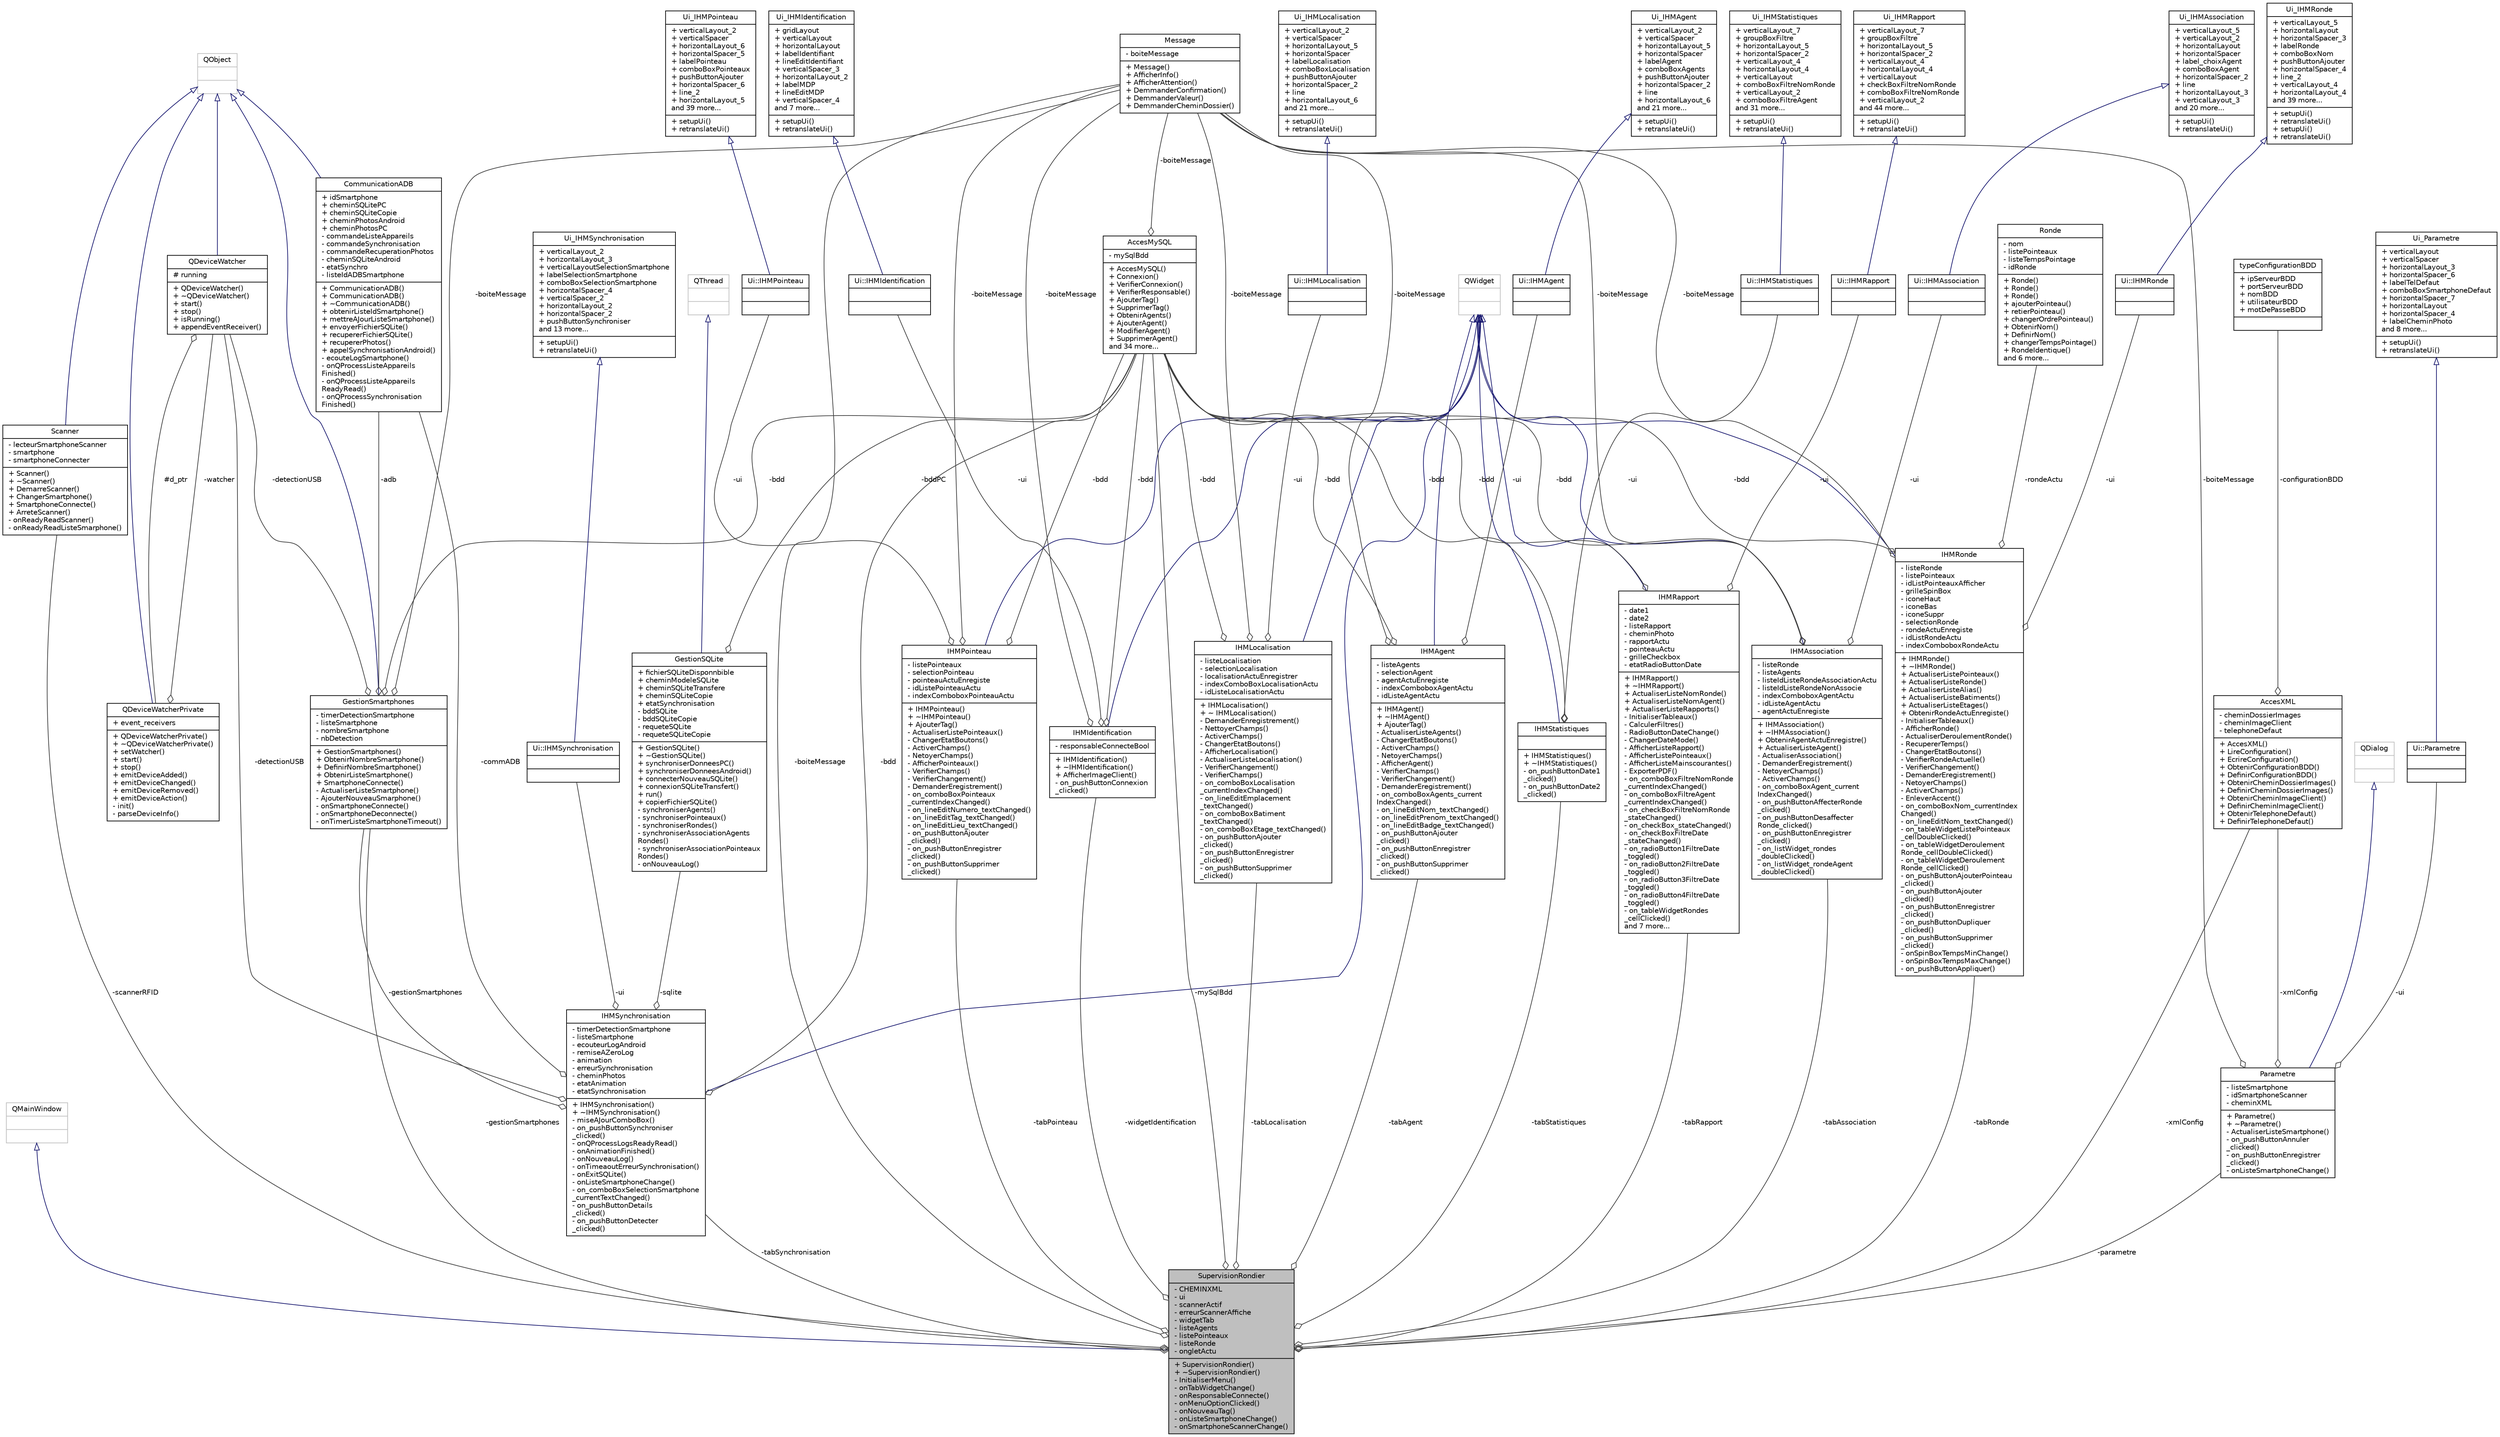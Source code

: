 digraph "SupervisionRondier"
{
 // LATEX_PDF_SIZE
  edge [fontname="Helvetica",fontsize="10",labelfontname="Helvetica",labelfontsize="10"];
  node [fontname="Helvetica",fontsize="10",shape=record];
  Node1 [label="{SupervisionRondier\n|- CHEMINXML\l- ui\l- scannerActif\l- erreurScannerAffiche\l- widgetTab\l- listeAgents\l- listePointeaux\l- listeRonde\l- ongletActu\l|+ SupervisionRondier()\l+ ~SupervisionRondier()\l- InitialiserMenu()\l- onTabWidgetChange()\l- onResponsableConnecte()\l- onMenuOptionClicked()\l- onNouveauTag()\l- onListeSmartphoneChange()\l- onSmartphoneScannerChange()\l}",height=0.2,width=0.4,color="black", fillcolor="grey75", style="filled", fontcolor="black",tooltip=" "];
  Node2 -> Node1 [dir="back",color="midnightblue",fontsize="10",style="solid",arrowtail="onormal"];
  Node2 [label="{QMainWindow\n||}",height=0.2,width=0.4,color="grey75", fillcolor="white", style="filled",tooltip=" "];
  Node3 -> Node1 [color="grey25",fontsize="10",style="solid",label=" -scannerRFID" ,arrowhead="odiamond"];
  Node3 [label="{Scanner\n|- lecteurSmartphoneScanner\l- smartphone\l- smartphoneConnecter\l|+ Scanner()\l+ ~Scanner()\l+ DemarreScanner()\l+ ChangerSmartphone()\l+ SmartphoneConnecte()\l+ ArreteScanner()\l- onReadyReadScanner()\l- onReadyReadListeSmarphone()\l}",height=0.2,width=0.4,color="black", fillcolor="white", style="filled",URL="$class_scanner.html",tooltip=" "];
  Node4 -> Node3 [dir="back",color="midnightblue",fontsize="10",style="solid",arrowtail="onormal"];
  Node4 [label="{QObject\n||}",height=0.2,width=0.4,color="grey75", fillcolor="white", style="filled",tooltip=" "];
  Node5 -> Node1 [color="grey25",fontsize="10",style="solid",label=" -tabStatistiques" ,arrowhead="odiamond"];
  Node5 [label="{IHMStatistiques\n||+ IHMStatistiques()\l+ ~IHMStatistiques()\l- on_pushButtonDate1\l_clicked()\l- on_pushButtonDate2\l_clicked()\l}",height=0.2,width=0.4,color="black", fillcolor="white", style="filled",URL="$class_i_h_m_statistiques.html",tooltip=" "];
  Node6 -> Node5 [dir="back",color="midnightblue",fontsize="10",style="solid",arrowtail="onormal"];
  Node6 [label="{QWidget\n||}",height=0.2,width=0.4,color="grey75", fillcolor="white", style="filled",tooltip=" "];
  Node7 -> Node5 [color="grey25",fontsize="10",style="solid",label=" -ui" ,arrowhead="odiamond"];
  Node7 [label="{Ui::IHMStatistiques\n||}",height=0.2,width=0.4,color="black", fillcolor="white", style="filled",URL="$class_ui_1_1_i_h_m_statistiques.html",tooltip=" "];
  Node8 -> Node7 [dir="back",color="midnightblue",fontsize="10",style="solid",arrowtail="onormal"];
  Node8 [label="{Ui_IHMStatistiques\n|+ verticalLayout_7\l+ groupBoxFiltre\l+ horizontalLayout_5\l+ horizontalSpacer_2\l+ verticalLayout_4\l+ horizontalLayout_4\l+ verticalLayout\l+ comboBoxFiltreNomRonde\l+ verticalLayout_2\l+ comboBoxFiltreAgent\land 31 more...\l|+ setupUi()\l+ retranslateUi()\l}",height=0.2,width=0.4,color="black", fillcolor="white", style="filled",URL="$class_ui___i_h_m_statistiques.html",tooltip=" "];
  Node9 -> Node5 [color="grey25",fontsize="10",style="solid",label=" -bdd" ,arrowhead="odiamond"];
  Node9 [label="{AccesMySQL\n|- mySqlBdd\l|+ AccesMySQL()\l+ Connexion()\l+ VerifierConnexion()\l+ VerifierResponsable()\l+ AjouterTag()\l+ SupprimerTag()\l+ ObtenirAgents()\l+ AjouterAgent()\l+ ModifierAgent()\l+ SupprimerAgent()\land 34 more...\l}",height=0.2,width=0.4,color="black", fillcolor="white", style="filled",URL="$class_acces_my_s_q_l.html",tooltip=" "];
  Node10 -> Node9 [color="grey25",fontsize="10",style="solid",label=" -boiteMessage" ,arrowhead="odiamond"];
  Node10 [label="{Message\n|- boiteMessage\l|+ Message()\l+ AfficherInfo()\l+ AfficherAttention()\l+ DemmanderConfirmation()\l+ DemmanderValeur()\l+ DemmanderCheminDossier()\l}",height=0.2,width=0.4,color="black", fillcolor="white", style="filled",URL="$class_message.html",tooltip=" "];
  Node11 -> Node1 [color="grey25",fontsize="10",style="solid",label=" -tabAgent" ,arrowhead="odiamond"];
  Node11 [label="{IHMAgent\n|- listeAgents\l- selectionAgent\l- agentActuEnregiste\l- indexComboboxAgentActu\l- idListeAgentActu\l|+ IHMAgent()\l+ ~IHMAgent()\l+ AjouterTag()\l- ActualiserListeAgents()\l- ChangerEtatBoutons()\l- ActiverChamps()\l- NetoyerChamps()\l- AfficherAgent()\l- VerifierChamps()\l- VerifierChangement()\l- DemanderEregistrement()\l- on_comboBoxAgents_current\lIndexChanged()\l- on_lineEditNom_textChanged()\l- on_lineEditPrenom_textChanged()\l- on_lineEditBadge_textChanged()\l- on_pushButtonAjouter\l_clicked()\l- on_pushButtonEnregistrer\l_clicked()\l- on_pushButtonSupprimer\l_clicked()\l}",height=0.2,width=0.4,color="black", fillcolor="white", style="filled",URL="$class_i_h_m_agent.html",tooltip=" "];
  Node6 -> Node11 [dir="back",color="midnightblue",fontsize="10",style="solid",arrowtail="onormal"];
  Node10 -> Node11 [color="grey25",fontsize="10",style="solid",label=" -boiteMessage" ,arrowhead="odiamond"];
  Node9 -> Node11 [color="grey25",fontsize="10",style="solid",label=" -bdd" ,arrowhead="odiamond"];
  Node12 -> Node11 [color="grey25",fontsize="10",style="solid",label=" -ui" ,arrowhead="odiamond"];
  Node12 [label="{Ui::IHMAgent\n||}",height=0.2,width=0.4,color="black", fillcolor="white", style="filled",URL="$class_ui_1_1_i_h_m_agent.html",tooltip=" "];
  Node13 -> Node12 [dir="back",color="midnightblue",fontsize="10",style="solid",arrowtail="onormal"];
  Node13 [label="{Ui_IHMAgent\n|+ verticalLayout_2\l+ verticalSpacer\l+ horizontalLayout_5\l+ horizontalSpacer\l+ labelAgent\l+ comboBoxAgents\l+ pushButtonAjouter\l+ horizontalSpacer_2\l+ line\l+ horizontalLayout_6\land 21 more...\l|+ setupUi()\l+ retranslateUi()\l}",height=0.2,width=0.4,color="black", fillcolor="white", style="filled",URL="$class_ui___i_h_m_agent.html",tooltip=" "];
  Node14 -> Node1 [color="grey25",fontsize="10",style="solid",label=" -gestionSmartphones" ,arrowhead="odiamond"];
  Node14 [label="{GestionSmartphones\n|- timerDetectionSmartphone\l- listeSmartphone\l- nombreSmartphone\l- nbDetection\l|+ GestionSmartphones()\l+ ObtenirNombreSmartphone()\l+ DefinirNombreSmartphone()\l+ ObtenirListeSmartphone()\l+ SmartphoneConnecte()\l- ActualiserListeSmartphone()\l- AjouterNouveauSmarphone()\l- onSmartphoneConnecte()\l- onSmartphoneDeconnecte()\l- onTimerListeSmartphoneTimeout()\l}",height=0.2,width=0.4,color="black", fillcolor="white", style="filled",URL="$class_gestion_smartphones.html",tooltip=" "];
  Node4 -> Node14 [dir="back",color="midnightblue",fontsize="10",style="solid",arrowtail="onormal"];
  Node15 -> Node14 [color="grey25",fontsize="10",style="solid",label=" -adb" ,arrowhead="odiamond"];
  Node15 [label="{CommunicationADB\n|+ idSmartphone\l+ cheminSQLitePC\l+ cheminSQLiteCopie\l+ cheminPhotosAndroid\l+ cheminPhotosPC\l- commandeListeAppareils\l- commandeSynchronisation\l- commandeRecuperationPhotos\l- cheminSQLiteAndroid\l- etatSynchro\l- listeIdADBSmartphone\l|+ CommunicationADB()\l+ CommunicationADB()\l+ ~CommunicationADB()\l+ obtenirListeIdSmartphone()\l+ mettreAJourListeSmartphone()\l+ envoyerFichierSQLite()\l+ recupererFichierSQLite()\l+ recupererPhotos()\l+ appelSynchronisationAndroid()\l- ecouteLogSmartphone()\l- onQProcessListeAppareils\lFinished()\l- onQProcessListeAppareils\lReadyRead()\l- onQProcessSynchronisation\lFinished()\l}",height=0.2,width=0.4,color="black", fillcolor="white", style="filled",URL="$class_communication_a_d_b.html",tooltip=" "];
  Node4 -> Node15 [dir="back",color="midnightblue",fontsize="10",style="solid",arrowtail="onormal"];
  Node16 -> Node14 [color="grey25",fontsize="10",style="solid",label=" -detectionUSB" ,arrowhead="odiamond"];
  Node16 [label="{QDeviceWatcher\n|# running\l|+ QDeviceWatcher()\l+ ~QDeviceWatcher()\l+ start()\l+ stop()\l+ isRunning()\l+ appendEventReceiver()\l}",height=0.2,width=0.4,color="black", fillcolor="white", style="filled",URL="$class_q_device_watcher.html",tooltip=" "];
  Node4 -> Node16 [dir="back",color="midnightblue",fontsize="10",style="solid",arrowtail="onormal"];
  Node17 -> Node16 [color="grey25",fontsize="10",style="solid",label=" #d_ptr" ,arrowhead="odiamond"];
  Node17 [label="{QDeviceWatcherPrivate\n|+ event_receivers\l|+ QDeviceWatcherPrivate()\l+ ~QDeviceWatcherPrivate()\l+ setWatcher()\l+ start()\l+ stop()\l+ emitDeviceAdded()\l+ emitDeviceChanged()\l+ emitDeviceRemoved()\l+ emitDeviceAction()\l- init()\l- parseDeviceInfo()\l}",height=0.2,width=0.4,color="black", fillcolor="white", style="filled",URL="$class_q_device_watcher_private.html",tooltip=" "];
  Node4 -> Node17 [dir="back",color="midnightblue",fontsize="10",style="solid",arrowtail="onormal"];
  Node16 -> Node17 [color="grey25",fontsize="10",style="solid",label=" -watcher" ,arrowhead="odiamond"];
  Node10 -> Node14 [color="grey25",fontsize="10",style="solid",label=" -boiteMessage" ,arrowhead="odiamond"];
  Node9 -> Node14 [color="grey25",fontsize="10",style="solid",label=" -bdd" ,arrowhead="odiamond"];
  Node18 -> Node1 [color="grey25",fontsize="10",style="solid",label=" -xmlConfig" ,arrowhead="odiamond"];
  Node18 [label="{AccesXML\n|- cheminDossierImages\l- cheminImageClient\l- telephoneDefaut\l|+ AccesXML()\l+ LireConfiguration()\l+ EcrireConfiguration()\l+ ObtenirConfigurationBDD()\l+ DefinirConfigurationBDD()\l+ ObtenirCheminDossierImages()\l+ DefinirCheminDossierImages()\l+ ObtenirCheminImageClient()\l+ DefinirCheminImageClient()\l+ ObtenirTelephoneDefaut()\l+ DefinirTelephoneDefaut()\l}",height=0.2,width=0.4,color="black", fillcolor="white", style="filled",URL="$class_acces_x_m_l.html",tooltip=" "];
  Node19 -> Node18 [color="grey25",fontsize="10",style="solid",label=" -configurationBDD" ,arrowhead="odiamond"];
  Node19 [label="{typeConfigurationBDD\n|+ ipServeurBDD\l+ portServeurBDD\l+ nomBDD\l+ utilisateurBDD\l+ motDePasseBDD\l|}",height=0.2,width=0.4,color="black", fillcolor="white", style="filled",URL="$structtype_configuration_b_d_d.html",tooltip=" "];
  Node20 -> Node1 [color="grey25",fontsize="10",style="solid",label=" -widgetIdentification" ,arrowhead="odiamond"];
  Node20 [label="{IHMIdentification\n|- responsableConnecteBool\l|+ IHMIdentification()\l+ ~IHMIdentification()\l+ AfficherImageClient()\l- on_pushButtonConnexion\l_clicked()\l}",height=0.2,width=0.4,color="black", fillcolor="white", style="filled",URL="$class_i_h_m_identification.html",tooltip=" "];
  Node6 -> Node20 [dir="back",color="midnightblue",fontsize="10",style="solid",arrowtail="onormal"];
  Node10 -> Node20 [color="grey25",fontsize="10",style="solid",label=" -boiteMessage" ,arrowhead="odiamond"];
  Node9 -> Node20 [color="grey25",fontsize="10",style="solid",label=" -bdd" ,arrowhead="odiamond"];
  Node21 -> Node20 [color="grey25",fontsize="10",style="solid",label=" -ui" ,arrowhead="odiamond"];
  Node21 [label="{Ui::IHMIdentification\n||}",height=0.2,width=0.4,color="black", fillcolor="white", style="filled",URL="$class_ui_1_1_i_h_m_identification.html",tooltip=" "];
  Node22 -> Node21 [dir="back",color="midnightblue",fontsize="10",style="solid",arrowtail="onormal"];
  Node22 [label="{Ui_IHMIdentification\n|+ gridLayout\l+ verticalLayout\l+ horizontalLayout\l+ labelIdentifiant\l+ lineEditIdentifiant\l+ verticalSpacer_3\l+ horizontalLayout_2\l+ labelMDP\l+ lineEditMDP\l+ verticalSpacer_4\land 7 more...\l|+ setupUi()\l+ retranslateUi()\l}",height=0.2,width=0.4,color="black", fillcolor="white", style="filled",URL="$class_ui___i_h_m_identification.html",tooltip=" "];
  Node23 -> Node1 [color="grey25",fontsize="10",style="solid",label=" -tabAssociation" ,arrowhead="odiamond"];
  Node23 [label="{IHMAssociation\n|- listeRonde\l- listeAgents\l- listeIdListeRondeAssociationActu\l- listeIdListeRondeNonAssocie\l- indexComboboxAgentActu\l- idListeAgentActu\l- agentActuEnregiste\l|+ IHMAssociation()\l+ ~IHMAssociation()\l+ ObtenirAgentActuEnregistre()\l+ ActualiserListeAgent()\l- ActualiserAssociation()\l- DemanderEregistrement()\l- NetoyerChamps()\l- ActiverChamps()\l- on_comboBoxAgent_current\lIndexChanged()\l- on_pushButtonAffecterRonde\l_clicked()\l- on_pushButtonDesaffecter\lRonde_clicked()\l- on_pushButtonEnregistrer\l_clicked()\l- on_listWidget_rondes\l_doubleClicked()\l- on_listWidget_rondeAgent\l_doubleClicked()\l}",height=0.2,width=0.4,color="black", fillcolor="white", style="filled",URL="$class_i_h_m_association.html",tooltip=" "];
  Node6 -> Node23 [dir="back",color="midnightblue",fontsize="10",style="solid",arrowtail="onormal"];
  Node24 -> Node23 [color="grey25",fontsize="10",style="solid",label=" -ui" ,arrowhead="odiamond"];
  Node24 [label="{Ui::IHMAssociation\n||}",height=0.2,width=0.4,color="black", fillcolor="white", style="filled",URL="$class_ui_1_1_i_h_m_association.html",tooltip=" "];
  Node25 -> Node24 [dir="back",color="midnightblue",fontsize="10",style="solid",arrowtail="onormal"];
  Node25 [label="{Ui_IHMAssociation\n|+ verticalLayout_5\l+ verticalLayout_2\l+ horizontalLayout\l+ horizontalSpacer\l+ label_choixAgent\l+ comboBoxAgent\l+ horizontalSpacer_2\l+ line\l+ horizontalLayout_3\l+ verticalLayout_3\land 20 more...\l|+ setupUi()\l+ retranslateUi()\l}",height=0.2,width=0.4,color="black", fillcolor="white", style="filled",URL="$class_ui___i_h_m_association.html",tooltip=" "];
  Node9 -> Node23 [color="grey25",fontsize="10",style="solid",label=" -bdd" ,arrowhead="odiamond"];
  Node10 -> Node23 [color="grey25",fontsize="10",style="solid",label=" -boiteMessage" ,arrowhead="odiamond"];
  Node26 -> Node1 [color="grey25",fontsize="10",style="solid",label=" -tabPointeau" ,arrowhead="odiamond"];
  Node26 [label="{IHMPointeau\n|- listePointeaux\l- selectionPointeau\l- pointeauActuEnregiste\l- idListePointeauActu\l- indexComboboxPointeauActu\l|+ IHMPointeau()\l+ ~IHMPointeau()\l+ AjouterTag()\l- ActualiserListePointeaux()\l- ChangerEtatBoutons()\l- ActiverChamps()\l- NetoyerChamps()\l- AfficherPointeaux()\l- VerifierChamps()\l- VerifierChangement()\l- DemanderEregistrement()\l- on_comboBoxPointeaux\l_currentIndexChanged()\l- on_lineEditNumero_textChanged()\l- on_lineEditTag_textChanged()\l- on_lineEditLieu_textChanged()\l- on_pushButtonAjouter\l_clicked()\l- on_pushButtonEnregistrer\l_clicked()\l- on_pushButtonSupprimer\l_clicked()\l}",height=0.2,width=0.4,color="black", fillcolor="white", style="filled",URL="$class_i_h_m_pointeau.html",tooltip=" "];
  Node6 -> Node26 [dir="back",color="midnightblue",fontsize="10",style="solid",arrowtail="onormal"];
  Node27 -> Node26 [color="grey25",fontsize="10",style="solid",label=" -ui" ,arrowhead="odiamond"];
  Node27 [label="{Ui::IHMPointeau\n||}",height=0.2,width=0.4,color="black", fillcolor="white", style="filled",URL="$class_ui_1_1_i_h_m_pointeau.html",tooltip=" "];
  Node28 -> Node27 [dir="back",color="midnightblue",fontsize="10",style="solid",arrowtail="onormal"];
  Node28 [label="{Ui_IHMPointeau\n|+ verticalLayout_2\l+ verticalSpacer\l+ horizontalLayout_6\l+ horizontalSpacer_5\l+ labelPointeau\l+ comboBoxPointeaux\l+ pushButtonAjouter\l+ horizontalSpacer_6\l+ line_2\l+ horizontalLayout_5\land 39 more...\l|+ setupUi()\l+ retranslateUi()\l}",height=0.2,width=0.4,color="black", fillcolor="white", style="filled",URL="$class_ui___i_h_m_pointeau.html",tooltip=" "];
  Node10 -> Node26 [color="grey25",fontsize="10",style="solid",label=" -boiteMessage" ,arrowhead="odiamond"];
  Node9 -> Node26 [color="grey25",fontsize="10",style="solid",label=" -bdd" ,arrowhead="odiamond"];
  Node29 -> Node1 [color="grey25",fontsize="10",style="solid",label=" -tabSynchronisation" ,arrowhead="odiamond"];
  Node29 [label="{IHMSynchronisation\n|- timerDetectionSmartphone\l- listeSmartphone\l- ecouteurLogAndroid\l- remiseAZeroLog\l- animation\l- erreurSynchronisation\l- cheminPhotos\l- etatAnimation\l- etatSynchronisation\l|+ IHMSynchronisation()\l+ ~IHMSynchronisation()\l- miseAJourComboBox()\l- on_pushButtonSynchroniser\l_clicked()\l- onQProcessLogsReadyRead()\l- onAnimationFinished()\l- onNouveauLog()\l- onTimeaoutErreurSynchronisation()\l- onExitSQLite()\l- onListeSmartphoneChange()\l- on_comboBoxSelectionSmartphone\l_currentTextChanged()\l- on_pushButtonDetails\l_clicked()\l- on_pushButtonDetecter\l_clicked()\l}",height=0.2,width=0.4,color="black", fillcolor="white", style="filled",URL="$class_i_h_m_synchronisation.html",tooltip=" "];
  Node6 -> Node29 [dir="back",color="midnightblue",fontsize="10",style="solid",arrowtail="onormal"];
  Node15 -> Node29 [color="grey25",fontsize="10",style="solid",label=" -commADB" ,arrowhead="odiamond"];
  Node14 -> Node29 [color="grey25",fontsize="10",style="solid",label=" -gestionSmartphones" ,arrowhead="odiamond"];
  Node16 -> Node29 [color="grey25",fontsize="10",style="solid",label=" -detectionUSB" ,arrowhead="odiamond"];
  Node9 -> Node29 [color="grey25",fontsize="10",style="solid",label=" -bdd" ,arrowhead="odiamond"];
  Node30 -> Node29 [color="grey25",fontsize="10",style="solid",label=" -sqlite" ,arrowhead="odiamond"];
  Node30 [label="{GestionSQLite\n|+ fichierSQLiteDisponnbible\l+ cheminModeleSQLite\l+ cheminSQLiteTransfere\l+ cheminSQLiteCopie\l+ etatSynchronisation\l- bddSQLite\l- bddSQLiteCopie\l- requeteSQLite\l- requeteSQLiteCopie\l|+ GestionSQLite()\l+ ~GestionSQLite()\l+ synchroniserDonneesPC()\l+ synchroniserDonneesAndroid()\l+ connecterNouveauSQLite()\l+ connexionSQLiteTransfert()\l+ run()\l+ copierFichierSQLite()\l- synchroniserAgents()\l- synchroniserPointeaux()\l- synchroniserRondes()\l- synchroniserAssociationAgents\lRondes()\l- synchroniserAssociationPointeaux\lRondes()\l- onNouveauLog()\l}",height=0.2,width=0.4,color="black", fillcolor="white", style="filled",URL="$class_gestion_s_q_lite.html",tooltip=" "];
  Node31 -> Node30 [dir="back",color="midnightblue",fontsize="10",style="solid",arrowtail="onormal"];
  Node31 [label="{QThread\n||}",height=0.2,width=0.4,color="grey75", fillcolor="white", style="filled",tooltip=" "];
  Node9 -> Node30 [color="grey25",fontsize="10",style="solid",label=" -bddPC" ,arrowhead="odiamond"];
  Node32 -> Node29 [color="grey25",fontsize="10",style="solid",label=" -ui" ,arrowhead="odiamond"];
  Node32 [label="{Ui::IHMSynchronisation\n||}",height=0.2,width=0.4,color="black", fillcolor="white", style="filled",URL="$class_ui_1_1_i_h_m_synchronisation.html",tooltip=" "];
  Node33 -> Node32 [dir="back",color="midnightblue",fontsize="10",style="solid",arrowtail="onormal"];
  Node33 [label="{Ui_IHMSynchronisation\n|+ verticalLayout_2\l+ horizontalLayout_3\l+ verticalLayoutSelectionSmartphone\l+ labelSelectionSmartphone\l+ comboBoxSelectionSmartphone\l+ horizontalSpacer_4\l+ verticalSpacer_2\l+ horizontalLayout_2\l+ horizontalSpacer_2\l+ pushButtonSynchroniser\land 13 more...\l|+ setupUi()\l+ retranslateUi()\l}",height=0.2,width=0.4,color="black", fillcolor="white", style="filled",URL="$class_ui___i_h_m_synchronisation.html",tooltip=" "];
  Node34 -> Node1 [color="grey25",fontsize="10",style="solid",label=" -tabLocalisation" ,arrowhead="odiamond"];
  Node34 [label="{IHMLocalisation\n|- listeLocalisation\l- selectionLocalisation\l- localisationActuEnregistrer\l- indexComboBoxLocalisationActu\l- idListeLocalisationActu\l|+ IHMLocalisation()\l+ ~ IHMLocalisation()\l- DemanderEnregistrement()\l- NettoyerChamps()\l- ActiverChamps()\l- ChangerEtatBoutons()\l- AfficherLocalisation()\l- ActualiserListeLocalisation()\l- VerifierChangement()\l- VerifierChamps()\l- on_comboBoxLocalisation\l_currentIndexChanged()\l- on_lineEditEmplacement\l_textChanged()\l- on_comboBoxBatiment\l_textChanged()\l- on_comboBoxEtage_textChanged()\l- on_pushButtonAjouter\l_clicked()\l- on_pushButtonEnregistrer\l_clicked()\l- on_pushButtonSupprimer\l_clicked()\l}",height=0.2,width=0.4,color="black", fillcolor="white", style="filled",URL="$class_i_h_m_localisation.html",tooltip=" "];
  Node6 -> Node34 [dir="back",color="midnightblue",fontsize="10",style="solid",arrowtail="onormal"];
  Node10 -> Node34 [color="grey25",fontsize="10",style="solid",label=" -boiteMessage" ,arrowhead="odiamond"];
  Node9 -> Node34 [color="grey25",fontsize="10",style="solid",label=" -bdd" ,arrowhead="odiamond"];
  Node35 -> Node34 [color="grey25",fontsize="10",style="solid",label=" -ui" ,arrowhead="odiamond"];
  Node35 [label="{Ui::IHMLocalisation\n||}",height=0.2,width=0.4,color="black", fillcolor="white", style="filled",URL="$class_ui_1_1_i_h_m_localisation.html",tooltip=" "];
  Node36 -> Node35 [dir="back",color="midnightblue",fontsize="10",style="solid",arrowtail="onormal"];
  Node36 [label="{Ui_IHMLocalisation\n|+ verticalLayout_2\l+ verticalSpacer\l+ horizontalLayout_5\l+ horizontalSpacer\l+ labelLocalisation\l+ comboBoxLocalisation\l+ pushButtonAjouter\l+ horizontalSpacer_2\l+ line\l+ horizontalLayout_6\land 21 more...\l|+ setupUi()\l+ retranslateUi()\l}",height=0.2,width=0.4,color="black", fillcolor="white", style="filled",URL="$class_ui___i_h_m_localisation.html",tooltip=" "];
  Node37 -> Node1 [color="grey25",fontsize="10",style="solid",label=" -parametre" ,arrowhead="odiamond"];
  Node37 [label="{Parametre\n|- listeSmartphone\l- idSmartphoneScanner\l- cheminXML\l|+ Parametre()\l+ ~Parametre()\l- ActualiserListeSmartphone()\l- on_pushButtonAnnuler\l_clicked()\l- on_pushButtonEnregistrer\l_clicked()\l- onListeSmartphoneChange()\l}",height=0.2,width=0.4,color="black", fillcolor="white", style="filled",URL="$class_parametre.html",tooltip=" "];
  Node38 -> Node37 [dir="back",color="midnightblue",fontsize="10",style="solid",arrowtail="onormal"];
  Node38 [label="{QDialog\n||}",height=0.2,width=0.4,color="grey75", fillcolor="white", style="filled",tooltip=" "];
  Node18 -> Node37 [color="grey25",fontsize="10",style="solid",label=" -xmlConfig" ,arrowhead="odiamond"];
  Node10 -> Node37 [color="grey25",fontsize="10",style="solid",label=" -boiteMessage" ,arrowhead="odiamond"];
  Node39 -> Node37 [color="grey25",fontsize="10",style="solid",label=" -ui" ,arrowhead="odiamond"];
  Node39 [label="{Ui::Parametre\n||}",height=0.2,width=0.4,color="black", fillcolor="white", style="filled",URL="$class_ui_1_1_parametre.html",tooltip=" "];
  Node40 -> Node39 [dir="back",color="midnightblue",fontsize="10",style="solid",arrowtail="onormal"];
  Node40 [label="{Ui_Parametre\n|+ verticalLayout\l+ verticalSpacer\l+ horizontalLayout_3\l+ horizontalSpacer_6\l+ labelTelDefaut\l+ comboBoxSmartphoneDefaut\l+ horizontalSpacer_7\l+ horizontalLayout\l+ horizontalSpacer_4\l+ labelCheminPhoto\land 8 more...\l|+ setupUi()\l+ retranslateUi()\l}",height=0.2,width=0.4,color="black", fillcolor="white", style="filled",URL="$class_ui___parametre.html",tooltip=" "];
  Node41 -> Node1 [color="grey25",fontsize="10",style="solid",label=" -tabRapport" ,arrowhead="odiamond"];
  Node41 [label="{IHMRapport\n|- date1\l- date2\l- listeRapport\l- cheminPhoto\l- rapportActu\l- pointeauActu\l- grilleCheckbox\l- etatRadioButtonDate\l|+ IHMRapport()\l+ ~IHMRapport()\l+ ActualiserListeNomRonde()\l+ ActualiserListeNomAgent()\l+ ActualiserListeRapports()\l- InitialiserTableaux()\l- CalculerFiltres()\l- RadioButtonDateChange()\l- ChangerDateMode()\l- AfficherListeRapport()\l- AfficherListePointeaux()\l- AfficherListeMainscourantes()\l- ExporterPDF()\l- on_comboBoxFiltreNomRonde\l_currentIndexChanged()\l- on_comboBoxFiltreAgent\l_currentIndexChanged()\l- on_checkBoxFiltreNomRonde\l_stateChanged()\l- on_checkBox_stateChanged()\l- on_checkBoxFiltreDate\l_stateChanged()\l- on_radioButton1FiltreDate\l_toggled()\l- on_radioButton2FiltreDate\l_toggled()\l- on_radioButton3FiltreDate\l_toggled()\l- on_radioButton4FiltreDate\l_toggled()\l- on_tableWidgetRondes\l_cellClicked()\land 7 more...\l}",height=0.2,width=0.4,color="black", fillcolor="white", style="filled",URL="$class_i_h_m_rapport.html",tooltip=" "];
  Node6 -> Node41 [dir="back",color="midnightblue",fontsize="10",style="solid",arrowtail="onormal"];
  Node42 -> Node41 [color="grey25",fontsize="10",style="solid",label=" -ui" ,arrowhead="odiamond"];
  Node42 [label="{Ui::IHMRapport\n||}",height=0.2,width=0.4,color="black", fillcolor="white", style="filled",URL="$class_ui_1_1_i_h_m_rapport.html",tooltip=" "];
  Node43 -> Node42 [dir="back",color="midnightblue",fontsize="10",style="solid",arrowtail="onormal"];
  Node43 [label="{Ui_IHMRapport\n|+ verticalLayout_7\l+ groupBoxFiltre\l+ horizontalLayout_5\l+ horizontalSpacer_2\l+ verticalLayout_4\l+ horizontalLayout_4\l+ verticalLayout\l+ checkBoxFiltreNomRonde\l+ comboBoxFiltreNomRonde\l+ verticalLayout_2\land 44 more...\l|+ setupUi()\l+ retranslateUi()\l}",height=0.2,width=0.4,color="black", fillcolor="white", style="filled",URL="$class_ui___i_h_m_rapport.html",tooltip=" "];
  Node9 -> Node41 [color="grey25",fontsize="10",style="solid",label=" -bdd" ,arrowhead="odiamond"];
  Node44 -> Node1 [color="grey25",fontsize="10",style="solid",label=" -tabRonde" ,arrowhead="odiamond"];
  Node44 [label="{IHMRonde\n|- listeRonde\l- listePointeaux\l- idListPointeauxAfficher\l- grilleSpinBox\l- iconeHaut\l- iconeBas\l- iconeSuppr\l- selectionRonde\l- rondeActuEnregiste\l- idListRondeActu\l- indexComboboxRondeActu\l|+ IHMRonde()\l+ ~IHMRonde()\l+ ActualiserListePointeaux()\l+ ActualiserListeRonde()\l+ ActualiserListeAlias()\l+ ActualiserListeBatiments()\l+ ActualiserListeEtages()\l+ ObtenirRondeActuEnregiste()\l- InitialiserTableaux()\l- AfficherRonde()\l- ActualiserDeroulementRonde()\l- RecupererTemps()\l- ChangerEtatBoutons()\l- VerifierRondeActuelle()\l- VerifierChangement()\l- DemanderEregistrement()\l- NetoyerChamps()\l- ActiverChamps()\l- EnleverAccent()\l- on_comboBoxNom_currentIndex\lChanged()\l- on_lineEditNom_textChanged()\l- on_tableWidgetListePointeaux\l_cellDoubleClicked()\l- on_tableWidgetDeroulement\lRonde_cellDoubleClicked()\l- on_tableWidgetDeroulement\lRonde_cellClicked()\l- on_pushButtonAjouterPointeau\l_clicked()\l- on_pushButtonAjouter\l_clicked()\l- on_pushButtonEnregistrer\l_clicked()\l- on_pushButtonDupliquer\l_clicked()\l- on_pushButtonSupprimer\l_clicked()\l- onSpinBoxTempsMinChange()\l- onSpinBoxTempsMaxChange()\l- on_pushButtonAppliquer()\l}",height=0.2,width=0.4,color="black", fillcolor="white", style="filled",URL="$class_i_h_m_ronde.html",tooltip=" "];
  Node6 -> Node44 [dir="back",color="midnightblue",fontsize="10",style="solid",arrowtail="onormal"];
  Node45 -> Node44 [color="grey25",fontsize="10",style="solid",label=" -ui" ,arrowhead="odiamond"];
  Node45 [label="{Ui::IHMRonde\n||}",height=0.2,width=0.4,color="black", fillcolor="white", style="filled",URL="$class_ui_1_1_i_h_m_ronde.html",tooltip=" "];
  Node46 -> Node45 [dir="back",color="midnightblue",fontsize="10",style="solid",arrowtail="onormal"];
  Node46 [label="{Ui_IHMRonde\n|+ verticalLayout_5\l+ horizontalLayout\l+ horizontalSpacer_3\l+ labelRonde\l+ comboBoxNom\l+ pushButtonAjouter\l+ horizontalSpacer_4\l+ line_2\l+ verticalLayout_4\l+ horizontalLayout_4\land 39 more...\l|+ setupUi()\l+ retranslateUi()\l+ setupUi()\l+ retranslateUi()\l}",height=0.2,width=0.4,color="black", fillcolor="white", style="filled",URL="$class_ui___i_h_m_ronde.html",tooltip=" "];
  Node10 -> Node44 [color="grey25",fontsize="10",style="solid",label=" -boiteMessage" ,arrowhead="odiamond"];
  Node9 -> Node44 [color="grey25",fontsize="10",style="solid",label=" -bdd" ,arrowhead="odiamond"];
  Node47 -> Node44 [color="grey25",fontsize="10",style="solid",label=" -rondeActu" ,arrowhead="odiamond"];
  Node47 [label="{Ronde\n|- nom\l- listePointeaux\l- listeTempsPointage\l- idRonde\l|+ Ronde()\l+ Ronde()\l+ Ronde()\l+ ajouterPointeau()\l+ retierPointeau()\l+ changerOrdrePointeau()\l+ ObtenirNom()\l+ DefinirNom()\l+ changerTempsPointage()\l+ RondeIdentique()\land 6 more...\l}",height=0.2,width=0.4,color="black", fillcolor="white", style="filled",URL="$class_ronde.html",tooltip=" "];
  Node10 -> Node1 [color="grey25",fontsize="10",style="solid",label=" -boiteMessage" ,arrowhead="odiamond"];
  Node9 -> Node1 [color="grey25",fontsize="10",style="solid",label=" -mySqlBdd" ,arrowhead="odiamond"];
}

